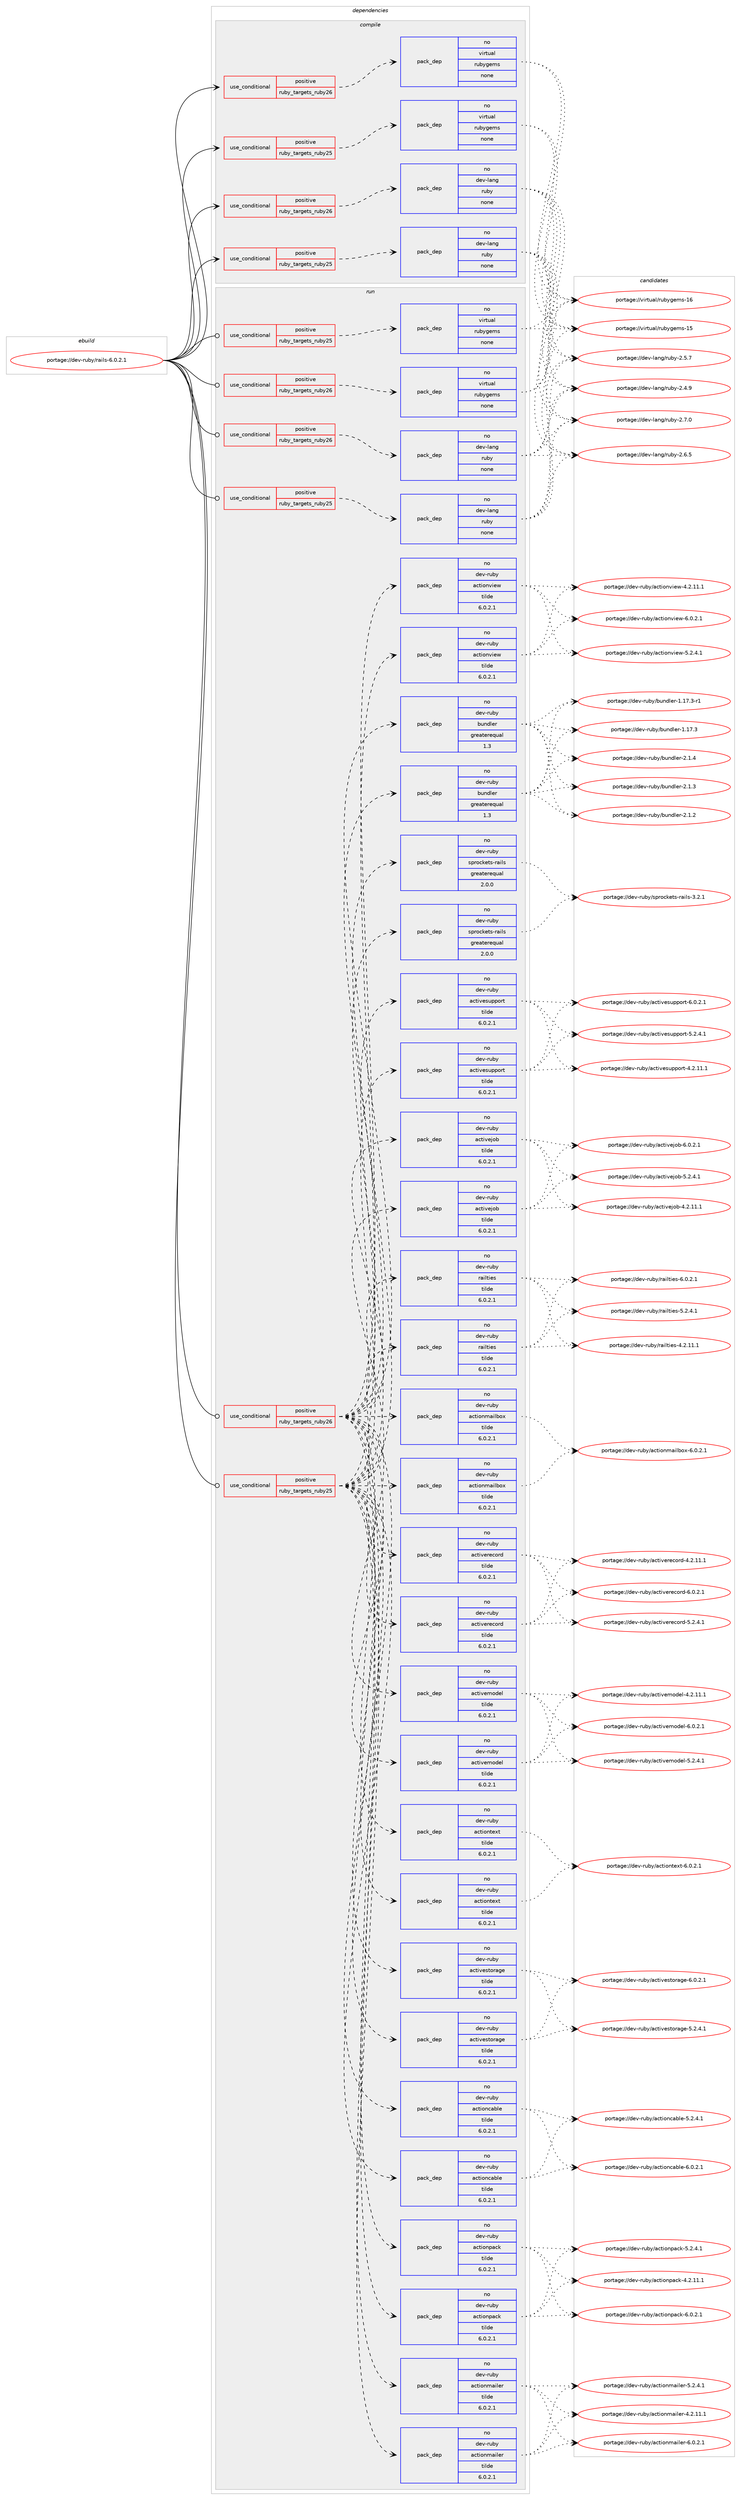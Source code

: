 digraph prolog {

# *************
# Graph options
# *************

newrank=true;
concentrate=true;
compound=true;
graph [rankdir=LR,fontname=Helvetica,fontsize=10,ranksep=1.5];#, ranksep=2.5, nodesep=0.2];
edge  [arrowhead=vee];
node  [fontname=Helvetica,fontsize=10];

# **********
# The ebuild
# **********

subgraph cluster_leftcol {
color=gray;
label=<<i>ebuild</i>>;
id [label="portage://dev-ruby/rails-6.0.2.1", color=red, width=4, href="../dev-ruby/rails-6.0.2.1.svg"];
}

# ****************
# The dependencies
# ****************

subgraph cluster_midcol {
color=gray;
label=<<i>dependencies</i>>;
subgraph cluster_compile {
fillcolor="#eeeeee";
style=filled;
label=<<i>compile</i>>;
subgraph cond77102 {
dependency336119 [label=<<TABLE BORDER="0" CELLBORDER="1" CELLSPACING="0" CELLPADDING="4"><TR><TD ROWSPAN="3" CELLPADDING="10">use_conditional</TD></TR><TR><TD>positive</TD></TR><TR><TD>ruby_targets_ruby25</TD></TR></TABLE>>, shape=none, color=red];
subgraph pack254270 {
dependency336120 [label=<<TABLE BORDER="0" CELLBORDER="1" CELLSPACING="0" CELLPADDING="4" WIDTH="220"><TR><TD ROWSPAN="6" CELLPADDING="30">pack_dep</TD></TR><TR><TD WIDTH="110">no</TD></TR><TR><TD>dev-lang</TD></TR><TR><TD>ruby</TD></TR><TR><TD>none</TD></TR><TR><TD></TD></TR></TABLE>>, shape=none, color=blue];
}
dependency336119:e -> dependency336120:w [weight=20,style="dashed",arrowhead="vee"];
}
id:e -> dependency336119:w [weight=20,style="solid",arrowhead="vee"];
subgraph cond77103 {
dependency336121 [label=<<TABLE BORDER="0" CELLBORDER="1" CELLSPACING="0" CELLPADDING="4"><TR><TD ROWSPAN="3" CELLPADDING="10">use_conditional</TD></TR><TR><TD>positive</TD></TR><TR><TD>ruby_targets_ruby25</TD></TR></TABLE>>, shape=none, color=red];
subgraph pack254271 {
dependency336122 [label=<<TABLE BORDER="0" CELLBORDER="1" CELLSPACING="0" CELLPADDING="4" WIDTH="220"><TR><TD ROWSPAN="6" CELLPADDING="30">pack_dep</TD></TR><TR><TD WIDTH="110">no</TD></TR><TR><TD>virtual</TD></TR><TR><TD>rubygems</TD></TR><TR><TD>none</TD></TR><TR><TD></TD></TR></TABLE>>, shape=none, color=blue];
}
dependency336121:e -> dependency336122:w [weight=20,style="dashed",arrowhead="vee"];
}
id:e -> dependency336121:w [weight=20,style="solid",arrowhead="vee"];
subgraph cond77104 {
dependency336123 [label=<<TABLE BORDER="0" CELLBORDER="1" CELLSPACING="0" CELLPADDING="4"><TR><TD ROWSPAN="3" CELLPADDING="10">use_conditional</TD></TR><TR><TD>positive</TD></TR><TR><TD>ruby_targets_ruby26</TD></TR></TABLE>>, shape=none, color=red];
subgraph pack254272 {
dependency336124 [label=<<TABLE BORDER="0" CELLBORDER="1" CELLSPACING="0" CELLPADDING="4" WIDTH="220"><TR><TD ROWSPAN="6" CELLPADDING="30">pack_dep</TD></TR><TR><TD WIDTH="110">no</TD></TR><TR><TD>dev-lang</TD></TR><TR><TD>ruby</TD></TR><TR><TD>none</TD></TR><TR><TD></TD></TR></TABLE>>, shape=none, color=blue];
}
dependency336123:e -> dependency336124:w [weight=20,style="dashed",arrowhead="vee"];
}
id:e -> dependency336123:w [weight=20,style="solid",arrowhead="vee"];
subgraph cond77105 {
dependency336125 [label=<<TABLE BORDER="0" CELLBORDER="1" CELLSPACING="0" CELLPADDING="4"><TR><TD ROWSPAN="3" CELLPADDING="10">use_conditional</TD></TR><TR><TD>positive</TD></TR><TR><TD>ruby_targets_ruby26</TD></TR></TABLE>>, shape=none, color=red];
subgraph pack254273 {
dependency336126 [label=<<TABLE BORDER="0" CELLBORDER="1" CELLSPACING="0" CELLPADDING="4" WIDTH="220"><TR><TD ROWSPAN="6" CELLPADDING="30">pack_dep</TD></TR><TR><TD WIDTH="110">no</TD></TR><TR><TD>virtual</TD></TR><TR><TD>rubygems</TD></TR><TR><TD>none</TD></TR><TR><TD></TD></TR></TABLE>>, shape=none, color=blue];
}
dependency336125:e -> dependency336126:w [weight=20,style="dashed",arrowhead="vee"];
}
id:e -> dependency336125:w [weight=20,style="solid",arrowhead="vee"];
}
subgraph cluster_compileandrun {
fillcolor="#eeeeee";
style=filled;
label=<<i>compile and run</i>>;
}
subgraph cluster_run {
fillcolor="#eeeeee";
style=filled;
label=<<i>run</i>>;
subgraph cond77106 {
dependency336127 [label=<<TABLE BORDER="0" CELLBORDER="1" CELLSPACING="0" CELLPADDING="4"><TR><TD ROWSPAN="3" CELLPADDING="10">use_conditional</TD></TR><TR><TD>positive</TD></TR><TR><TD>ruby_targets_ruby25</TD></TR></TABLE>>, shape=none, color=red];
subgraph pack254274 {
dependency336128 [label=<<TABLE BORDER="0" CELLBORDER="1" CELLSPACING="0" CELLPADDING="4" WIDTH="220"><TR><TD ROWSPAN="6" CELLPADDING="30">pack_dep</TD></TR><TR><TD WIDTH="110">no</TD></TR><TR><TD>dev-lang</TD></TR><TR><TD>ruby</TD></TR><TR><TD>none</TD></TR><TR><TD></TD></TR></TABLE>>, shape=none, color=blue];
}
dependency336127:e -> dependency336128:w [weight=20,style="dashed",arrowhead="vee"];
}
id:e -> dependency336127:w [weight=20,style="solid",arrowhead="odot"];
subgraph cond77107 {
dependency336129 [label=<<TABLE BORDER="0" CELLBORDER="1" CELLSPACING="0" CELLPADDING="4"><TR><TD ROWSPAN="3" CELLPADDING="10">use_conditional</TD></TR><TR><TD>positive</TD></TR><TR><TD>ruby_targets_ruby25</TD></TR></TABLE>>, shape=none, color=red];
subgraph pack254275 {
dependency336130 [label=<<TABLE BORDER="0" CELLBORDER="1" CELLSPACING="0" CELLPADDING="4" WIDTH="220"><TR><TD ROWSPAN="6" CELLPADDING="30">pack_dep</TD></TR><TR><TD WIDTH="110">no</TD></TR><TR><TD>dev-ruby</TD></TR><TR><TD>actioncable</TD></TR><TR><TD>tilde</TD></TR><TR><TD>6.0.2.1</TD></TR></TABLE>>, shape=none, color=blue];
}
dependency336129:e -> dependency336130:w [weight=20,style="dashed",arrowhead="vee"];
subgraph pack254276 {
dependency336131 [label=<<TABLE BORDER="0" CELLBORDER="1" CELLSPACING="0" CELLPADDING="4" WIDTH="220"><TR><TD ROWSPAN="6" CELLPADDING="30">pack_dep</TD></TR><TR><TD WIDTH="110">no</TD></TR><TR><TD>dev-ruby</TD></TR><TR><TD>actionmailbox</TD></TR><TR><TD>tilde</TD></TR><TR><TD>6.0.2.1</TD></TR></TABLE>>, shape=none, color=blue];
}
dependency336129:e -> dependency336131:w [weight=20,style="dashed",arrowhead="vee"];
subgraph pack254277 {
dependency336132 [label=<<TABLE BORDER="0" CELLBORDER="1" CELLSPACING="0" CELLPADDING="4" WIDTH="220"><TR><TD ROWSPAN="6" CELLPADDING="30">pack_dep</TD></TR><TR><TD WIDTH="110">no</TD></TR><TR><TD>dev-ruby</TD></TR><TR><TD>actionmailer</TD></TR><TR><TD>tilde</TD></TR><TR><TD>6.0.2.1</TD></TR></TABLE>>, shape=none, color=blue];
}
dependency336129:e -> dependency336132:w [weight=20,style="dashed",arrowhead="vee"];
subgraph pack254278 {
dependency336133 [label=<<TABLE BORDER="0" CELLBORDER="1" CELLSPACING="0" CELLPADDING="4" WIDTH="220"><TR><TD ROWSPAN="6" CELLPADDING="30">pack_dep</TD></TR><TR><TD WIDTH="110">no</TD></TR><TR><TD>dev-ruby</TD></TR><TR><TD>actionpack</TD></TR><TR><TD>tilde</TD></TR><TR><TD>6.0.2.1</TD></TR></TABLE>>, shape=none, color=blue];
}
dependency336129:e -> dependency336133:w [weight=20,style="dashed",arrowhead="vee"];
subgraph pack254279 {
dependency336134 [label=<<TABLE BORDER="0" CELLBORDER="1" CELLSPACING="0" CELLPADDING="4" WIDTH="220"><TR><TD ROWSPAN="6" CELLPADDING="30">pack_dep</TD></TR><TR><TD WIDTH="110">no</TD></TR><TR><TD>dev-ruby</TD></TR><TR><TD>actiontext</TD></TR><TR><TD>tilde</TD></TR><TR><TD>6.0.2.1</TD></TR></TABLE>>, shape=none, color=blue];
}
dependency336129:e -> dependency336134:w [weight=20,style="dashed",arrowhead="vee"];
subgraph pack254280 {
dependency336135 [label=<<TABLE BORDER="0" CELLBORDER="1" CELLSPACING="0" CELLPADDING="4" WIDTH="220"><TR><TD ROWSPAN="6" CELLPADDING="30">pack_dep</TD></TR><TR><TD WIDTH="110">no</TD></TR><TR><TD>dev-ruby</TD></TR><TR><TD>actionview</TD></TR><TR><TD>tilde</TD></TR><TR><TD>6.0.2.1</TD></TR></TABLE>>, shape=none, color=blue];
}
dependency336129:e -> dependency336135:w [weight=20,style="dashed",arrowhead="vee"];
subgraph pack254281 {
dependency336136 [label=<<TABLE BORDER="0" CELLBORDER="1" CELLSPACING="0" CELLPADDING="4" WIDTH="220"><TR><TD ROWSPAN="6" CELLPADDING="30">pack_dep</TD></TR><TR><TD WIDTH="110">no</TD></TR><TR><TD>dev-ruby</TD></TR><TR><TD>activejob</TD></TR><TR><TD>tilde</TD></TR><TR><TD>6.0.2.1</TD></TR></TABLE>>, shape=none, color=blue];
}
dependency336129:e -> dependency336136:w [weight=20,style="dashed",arrowhead="vee"];
subgraph pack254282 {
dependency336137 [label=<<TABLE BORDER="0" CELLBORDER="1" CELLSPACING="0" CELLPADDING="4" WIDTH="220"><TR><TD ROWSPAN="6" CELLPADDING="30">pack_dep</TD></TR><TR><TD WIDTH="110">no</TD></TR><TR><TD>dev-ruby</TD></TR><TR><TD>activemodel</TD></TR><TR><TD>tilde</TD></TR><TR><TD>6.0.2.1</TD></TR></TABLE>>, shape=none, color=blue];
}
dependency336129:e -> dependency336137:w [weight=20,style="dashed",arrowhead="vee"];
subgraph pack254283 {
dependency336138 [label=<<TABLE BORDER="0" CELLBORDER="1" CELLSPACING="0" CELLPADDING="4" WIDTH="220"><TR><TD ROWSPAN="6" CELLPADDING="30">pack_dep</TD></TR><TR><TD WIDTH="110">no</TD></TR><TR><TD>dev-ruby</TD></TR><TR><TD>activerecord</TD></TR><TR><TD>tilde</TD></TR><TR><TD>6.0.2.1</TD></TR></TABLE>>, shape=none, color=blue];
}
dependency336129:e -> dependency336138:w [weight=20,style="dashed",arrowhead="vee"];
subgraph pack254284 {
dependency336139 [label=<<TABLE BORDER="0" CELLBORDER="1" CELLSPACING="0" CELLPADDING="4" WIDTH="220"><TR><TD ROWSPAN="6" CELLPADDING="30">pack_dep</TD></TR><TR><TD WIDTH="110">no</TD></TR><TR><TD>dev-ruby</TD></TR><TR><TD>activestorage</TD></TR><TR><TD>tilde</TD></TR><TR><TD>6.0.2.1</TD></TR></TABLE>>, shape=none, color=blue];
}
dependency336129:e -> dependency336139:w [weight=20,style="dashed",arrowhead="vee"];
subgraph pack254285 {
dependency336140 [label=<<TABLE BORDER="0" CELLBORDER="1" CELLSPACING="0" CELLPADDING="4" WIDTH="220"><TR><TD ROWSPAN="6" CELLPADDING="30">pack_dep</TD></TR><TR><TD WIDTH="110">no</TD></TR><TR><TD>dev-ruby</TD></TR><TR><TD>activesupport</TD></TR><TR><TD>tilde</TD></TR><TR><TD>6.0.2.1</TD></TR></TABLE>>, shape=none, color=blue];
}
dependency336129:e -> dependency336140:w [weight=20,style="dashed",arrowhead="vee"];
subgraph pack254286 {
dependency336141 [label=<<TABLE BORDER="0" CELLBORDER="1" CELLSPACING="0" CELLPADDING="4" WIDTH="220"><TR><TD ROWSPAN="6" CELLPADDING="30">pack_dep</TD></TR><TR><TD WIDTH="110">no</TD></TR><TR><TD>dev-ruby</TD></TR><TR><TD>railties</TD></TR><TR><TD>tilde</TD></TR><TR><TD>6.0.2.1</TD></TR></TABLE>>, shape=none, color=blue];
}
dependency336129:e -> dependency336141:w [weight=20,style="dashed",arrowhead="vee"];
subgraph pack254287 {
dependency336142 [label=<<TABLE BORDER="0" CELLBORDER="1" CELLSPACING="0" CELLPADDING="4" WIDTH="220"><TR><TD ROWSPAN="6" CELLPADDING="30">pack_dep</TD></TR><TR><TD WIDTH="110">no</TD></TR><TR><TD>dev-ruby</TD></TR><TR><TD>bundler</TD></TR><TR><TD>greaterequal</TD></TR><TR><TD>1.3</TD></TR></TABLE>>, shape=none, color=blue];
}
dependency336129:e -> dependency336142:w [weight=20,style="dashed",arrowhead="vee"];
subgraph pack254288 {
dependency336143 [label=<<TABLE BORDER="0" CELLBORDER="1" CELLSPACING="0" CELLPADDING="4" WIDTH="220"><TR><TD ROWSPAN="6" CELLPADDING="30">pack_dep</TD></TR><TR><TD WIDTH="110">no</TD></TR><TR><TD>dev-ruby</TD></TR><TR><TD>sprockets-rails</TD></TR><TR><TD>greaterequal</TD></TR><TR><TD>2.0.0</TD></TR></TABLE>>, shape=none, color=blue];
}
dependency336129:e -> dependency336143:w [weight=20,style="dashed",arrowhead="vee"];
}
id:e -> dependency336129:w [weight=20,style="solid",arrowhead="odot"];
subgraph cond77108 {
dependency336144 [label=<<TABLE BORDER="0" CELLBORDER="1" CELLSPACING="0" CELLPADDING="4"><TR><TD ROWSPAN="3" CELLPADDING="10">use_conditional</TD></TR><TR><TD>positive</TD></TR><TR><TD>ruby_targets_ruby25</TD></TR></TABLE>>, shape=none, color=red];
subgraph pack254289 {
dependency336145 [label=<<TABLE BORDER="0" CELLBORDER="1" CELLSPACING="0" CELLPADDING="4" WIDTH="220"><TR><TD ROWSPAN="6" CELLPADDING="30">pack_dep</TD></TR><TR><TD WIDTH="110">no</TD></TR><TR><TD>virtual</TD></TR><TR><TD>rubygems</TD></TR><TR><TD>none</TD></TR><TR><TD></TD></TR></TABLE>>, shape=none, color=blue];
}
dependency336144:e -> dependency336145:w [weight=20,style="dashed",arrowhead="vee"];
}
id:e -> dependency336144:w [weight=20,style="solid",arrowhead="odot"];
subgraph cond77109 {
dependency336146 [label=<<TABLE BORDER="0" CELLBORDER="1" CELLSPACING="0" CELLPADDING="4"><TR><TD ROWSPAN="3" CELLPADDING="10">use_conditional</TD></TR><TR><TD>positive</TD></TR><TR><TD>ruby_targets_ruby26</TD></TR></TABLE>>, shape=none, color=red];
subgraph pack254290 {
dependency336147 [label=<<TABLE BORDER="0" CELLBORDER="1" CELLSPACING="0" CELLPADDING="4" WIDTH="220"><TR><TD ROWSPAN="6" CELLPADDING="30">pack_dep</TD></TR><TR><TD WIDTH="110">no</TD></TR><TR><TD>dev-lang</TD></TR><TR><TD>ruby</TD></TR><TR><TD>none</TD></TR><TR><TD></TD></TR></TABLE>>, shape=none, color=blue];
}
dependency336146:e -> dependency336147:w [weight=20,style="dashed",arrowhead="vee"];
}
id:e -> dependency336146:w [weight=20,style="solid",arrowhead="odot"];
subgraph cond77110 {
dependency336148 [label=<<TABLE BORDER="0" CELLBORDER="1" CELLSPACING="0" CELLPADDING="4"><TR><TD ROWSPAN="3" CELLPADDING="10">use_conditional</TD></TR><TR><TD>positive</TD></TR><TR><TD>ruby_targets_ruby26</TD></TR></TABLE>>, shape=none, color=red];
subgraph pack254291 {
dependency336149 [label=<<TABLE BORDER="0" CELLBORDER="1" CELLSPACING="0" CELLPADDING="4" WIDTH="220"><TR><TD ROWSPAN="6" CELLPADDING="30">pack_dep</TD></TR><TR><TD WIDTH="110">no</TD></TR><TR><TD>dev-ruby</TD></TR><TR><TD>actioncable</TD></TR><TR><TD>tilde</TD></TR><TR><TD>6.0.2.1</TD></TR></TABLE>>, shape=none, color=blue];
}
dependency336148:e -> dependency336149:w [weight=20,style="dashed",arrowhead="vee"];
subgraph pack254292 {
dependency336150 [label=<<TABLE BORDER="0" CELLBORDER="1" CELLSPACING="0" CELLPADDING="4" WIDTH="220"><TR><TD ROWSPAN="6" CELLPADDING="30">pack_dep</TD></TR><TR><TD WIDTH="110">no</TD></TR><TR><TD>dev-ruby</TD></TR><TR><TD>actionmailbox</TD></TR><TR><TD>tilde</TD></TR><TR><TD>6.0.2.1</TD></TR></TABLE>>, shape=none, color=blue];
}
dependency336148:e -> dependency336150:w [weight=20,style="dashed",arrowhead="vee"];
subgraph pack254293 {
dependency336151 [label=<<TABLE BORDER="0" CELLBORDER="1" CELLSPACING="0" CELLPADDING="4" WIDTH="220"><TR><TD ROWSPAN="6" CELLPADDING="30">pack_dep</TD></TR><TR><TD WIDTH="110">no</TD></TR><TR><TD>dev-ruby</TD></TR><TR><TD>actionmailer</TD></TR><TR><TD>tilde</TD></TR><TR><TD>6.0.2.1</TD></TR></TABLE>>, shape=none, color=blue];
}
dependency336148:e -> dependency336151:w [weight=20,style="dashed",arrowhead="vee"];
subgraph pack254294 {
dependency336152 [label=<<TABLE BORDER="0" CELLBORDER="1" CELLSPACING="0" CELLPADDING="4" WIDTH="220"><TR><TD ROWSPAN="6" CELLPADDING="30">pack_dep</TD></TR><TR><TD WIDTH="110">no</TD></TR><TR><TD>dev-ruby</TD></TR><TR><TD>actionpack</TD></TR><TR><TD>tilde</TD></TR><TR><TD>6.0.2.1</TD></TR></TABLE>>, shape=none, color=blue];
}
dependency336148:e -> dependency336152:w [weight=20,style="dashed",arrowhead="vee"];
subgraph pack254295 {
dependency336153 [label=<<TABLE BORDER="0" CELLBORDER="1" CELLSPACING="0" CELLPADDING="4" WIDTH="220"><TR><TD ROWSPAN="6" CELLPADDING="30">pack_dep</TD></TR><TR><TD WIDTH="110">no</TD></TR><TR><TD>dev-ruby</TD></TR><TR><TD>actiontext</TD></TR><TR><TD>tilde</TD></TR><TR><TD>6.0.2.1</TD></TR></TABLE>>, shape=none, color=blue];
}
dependency336148:e -> dependency336153:w [weight=20,style="dashed",arrowhead="vee"];
subgraph pack254296 {
dependency336154 [label=<<TABLE BORDER="0" CELLBORDER="1" CELLSPACING="0" CELLPADDING="4" WIDTH="220"><TR><TD ROWSPAN="6" CELLPADDING="30">pack_dep</TD></TR><TR><TD WIDTH="110">no</TD></TR><TR><TD>dev-ruby</TD></TR><TR><TD>actionview</TD></TR><TR><TD>tilde</TD></TR><TR><TD>6.0.2.1</TD></TR></TABLE>>, shape=none, color=blue];
}
dependency336148:e -> dependency336154:w [weight=20,style="dashed",arrowhead="vee"];
subgraph pack254297 {
dependency336155 [label=<<TABLE BORDER="0" CELLBORDER="1" CELLSPACING="0" CELLPADDING="4" WIDTH="220"><TR><TD ROWSPAN="6" CELLPADDING="30">pack_dep</TD></TR><TR><TD WIDTH="110">no</TD></TR><TR><TD>dev-ruby</TD></TR><TR><TD>activejob</TD></TR><TR><TD>tilde</TD></TR><TR><TD>6.0.2.1</TD></TR></TABLE>>, shape=none, color=blue];
}
dependency336148:e -> dependency336155:w [weight=20,style="dashed",arrowhead="vee"];
subgraph pack254298 {
dependency336156 [label=<<TABLE BORDER="0" CELLBORDER="1" CELLSPACING="0" CELLPADDING="4" WIDTH="220"><TR><TD ROWSPAN="6" CELLPADDING="30">pack_dep</TD></TR><TR><TD WIDTH="110">no</TD></TR><TR><TD>dev-ruby</TD></TR><TR><TD>activemodel</TD></TR><TR><TD>tilde</TD></TR><TR><TD>6.0.2.1</TD></TR></TABLE>>, shape=none, color=blue];
}
dependency336148:e -> dependency336156:w [weight=20,style="dashed",arrowhead="vee"];
subgraph pack254299 {
dependency336157 [label=<<TABLE BORDER="0" CELLBORDER="1" CELLSPACING="0" CELLPADDING="4" WIDTH="220"><TR><TD ROWSPAN="6" CELLPADDING="30">pack_dep</TD></TR><TR><TD WIDTH="110">no</TD></TR><TR><TD>dev-ruby</TD></TR><TR><TD>activerecord</TD></TR><TR><TD>tilde</TD></TR><TR><TD>6.0.2.1</TD></TR></TABLE>>, shape=none, color=blue];
}
dependency336148:e -> dependency336157:w [weight=20,style="dashed",arrowhead="vee"];
subgraph pack254300 {
dependency336158 [label=<<TABLE BORDER="0" CELLBORDER="1" CELLSPACING="0" CELLPADDING="4" WIDTH="220"><TR><TD ROWSPAN="6" CELLPADDING="30">pack_dep</TD></TR><TR><TD WIDTH="110">no</TD></TR><TR><TD>dev-ruby</TD></TR><TR><TD>activestorage</TD></TR><TR><TD>tilde</TD></TR><TR><TD>6.0.2.1</TD></TR></TABLE>>, shape=none, color=blue];
}
dependency336148:e -> dependency336158:w [weight=20,style="dashed",arrowhead="vee"];
subgraph pack254301 {
dependency336159 [label=<<TABLE BORDER="0" CELLBORDER="1" CELLSPACING="0" CELLPADDING="4" WIDTH="220"><TR><TD ROWSPAN="6" CELLPADDING="30">pack_dep</TD></TR><TR><TD WIDTH="110">no</TD></TR><TR><TD>dev-ruby</TD></TR><TR><TD>activesupport</TD></TR><TR><TD>tilde</TD></TR><TR><TD>6.0.2.1</TD></TR></TABLE>>, shape=none, color=blue];
}
dependency336148:e -> dependency336159:w [weight=20,style="dashed",arrowhead="vee"];
subgraph pack254302 {
dependency336160 [label=<<TABLE BORDER="0" CELLBORDER="1" CELLSPACING="0" CELLPADDING="4" WIDTH="220"><TR><TD ROWSPAN="6" CELLPADDING="30">pack_dep</TD></TR><TR><TD WIDTH="110">no</TD></TR><TR><TD>dev-ruby</TD></TR><TR><TD>railties</TD></TR><TR><TD>tilde</TD></TR><TR><TD>6.0.2.1</TD></TR></TABLE>>, shape=none, color=blue];
}
dependency336148:e -> dependency336160:w [weight=20,style="dashed",arrowhead="vee"];
subgraph pack254303 {
dependency336161 [label=<<TABLE BORDER="0" CELLBORDER="1" CELLSPACING="0" CELLPADDING="4" WIDTH="220"><TR><TD ROWSPAN="6" CELLPADDING="30">pack_dep</TD></TR><TR><TD WIDTH="110">no</TD></TR><TR><TD>dev-ruby</TD></TR><TR><TD>bundler</TD></TR><TR><TD>greaterequal</TD></TR><TR><TD>1.3</TD></TR></TABLE>>, shape=none, color=blue];
}
dependency336148:e -> dependency336161:w [weight=20,style="dashed",arrowhead="vee"];
subgraph pack254304 {
dependency336162 [label=<<TABLE BORDER="0" CELLBORDER="1" CELLSPACING="0" CELLPADDING="4" WIDTH="220"><TR><TD ROWSPAN="6" CELLPADDING="30">pack_dep</TD></TR><TR><TD WIDTH="110">no</TD></TR><TR><TD>dev-ruby</TD></TR><TR><TD>sprockets-rails</TD></TR><TR><TD>greaterequal</TD></TR><TR><TD>2.0.0</TD></TR></TABLE>>, shape=none, color=blue];
}
dependency336148:e -> dependency336162:w [weight=20,style="dashed",arrowhead="vee"];
}
id:e -> dependency336148:w [weight=20,style="solid",arrowhead="odot"];
subgraph cond77111 {
dependency336163 [label=<<TABLE BORDER="0" CELLBORDER="1" CELLSPACING="0" CELLPADDING="4"><TR><TD ROWSPAN="3" CELLPADDING="10">use_conditional</TD></TR><TR><TD>positive</TD></TR><TR><TD>ruby_targets_ruby26</TD></TR></TABLE>>, shape=none, color=red];
subgraph pack254305 {
dependency336164 [label=<<TABLE BORDER="0" CELLBORDER="1" CELLSPACING="0" CELLPADDING="4" WIDTH="220"><TR><TD ROWSPAN="6" CELLPADDING="30">pack_dep</TD></TR><TR><TD WIDTH="110">no</TD></TR><TR><TD>virtual</TD></TR><TR><TD>rubygems</TD></TR><TR><TD>none</TD></TR><TR><TD></TD></TR></TABLE>>, shape=none, color=blue];
}
dependency336163:e -> dependency336164:w [weight=20,style="dashed",arrowhead="vee"];
}
id:e -> dependency336163:w [weight=20,style="solid",arrowhead="odot"];
}
}

# **************
# The candidates
# **************

subgraph cluster_choices {
rank=same;
color=gray;
label=<<i>candidates</i>>;

subgraph choice254270 {
color=black;
nodesep=1;
choice10010111845108971101034711411798121455046554648 [label="portage://dev-lang/ruby-2.7.0", color=red, width=4,href="../dev-lang/ruby-2.7.0.svg"];
choice10010111845108971101034711411798121455046544653 [label="portage://dev-lang/ruby-2.6.5", color=red, width=4,href="../dev-lang/ruby-2.6.5.svg"];
choice10010111845108971101034711411798121455046534655 [label="portage://dev-lang/ruby-2.5.7", color=red, width=4,href="../dev-lang/ruby-2.5.7.svg"];
choice10010111845108971101034711411798121455046524657 [label="portage://dev-lang/ruby-2.4.9", color=red, width=4,href="../dev-lang/ruby-2.4.9.svg"];
dependency336120:e -> choice10010111845108971101034711411798121455046554648:w [style=dotted,weight="100"];
dependency336120:e -> choice10010111845108971101034711411798121455046544653:w [style=dotted,weight="100"];
dependency336120:e -> choice10010111845108971101034711411798121455046534655:w [style=dotted,weight="100"];
dependency336120:e -> choice10010111845108971101034711411798121455046524657:w [style=dotted,weight="100"];
}
subgraph choice254271 {
color=black;
nodesep=1;
choice118105114116117971084711411798121103101109115454954 [label="portage://virtual/rubygems-16", color=red, width=4,href="../virtual/rubygems-16.svg"];
choice118105114116117971084711411798121103101109115454953 [label="portage://virtual/rubygems-15", color=red, width=4,href="../virtual/rubygems-15.svg"];
dependency336122:e -> choice118105114116117971084711411798121103101109115454954:w [style=dotted,weight="100"];
dependency336122:e -> choice118105114116117971084711411798121103101109115454953:w [style=dotted,weight="100"];
}
subgraph choice254272 {
color=black;
nodesep=1;
choice10010111845108971101034711411798121455046554648 [label="portage://dev-lang/ruby-2.7.0", color=red, width=4,href="../dev-lang/ruby-2.7.0.svg"];
choice10010111845108971101034711411798121455046544653 [label="portage://dev-lang/ruby-2.6.5", color=red, width=4,href="../dev-lang/ruby-2.6.5.svg"];
choice10010111845108971101034711411798121455046534655 [label="portage://dev-lang/ruby-2.5.7", color=red, width=4,href="../dev-lang/ruby-2.5.7.svg"];
choice10010111845108971101034711411798121455046524657 [label="portage://dev-lang/ruby-2.4.9", color=red, width=4,href="../dev-lang/ruby-2.4.9.svg"];
dependency336124:e -> choice10010111845108971101034711411798121455046554648:w [style=dotted,weight="100"];
dependency336124:e -> choice10010111845108971101034711411798121455046544653:w [style=dotted,weight="100"];
dependency336124:e -> choice10010111845108971101034711411798121455046534655:w [style=dotted,weight="100"];
dependency336124:e -> choice10010111845108971101034711411798121455046524657:w [style=dotted,weight="100"];
}
subgraph choice254273 {
color=black;
nodesep=1;
choice118105114116117971084711411798121103101109115454954 [label="portage://virtual/rubygems-16", color=red, width=4,href="../virtual/rubygems-16.svg"];
choice118105114116117971084711411798121103101109115454953 [label="portage://virtual/rubygems-15", color=red, width=4,href="../virtual/rubygems-15.svg"];
dependency336126:e -> choice118105114116117971084711411798121103101109115454954:w [style=dotted,weight="100"];
dependency336126:e -> choice118105114116117971084711411798121103101109115454953:w [style=dotted,weight="100"];
}
subgraph choice254274 {
color=black;
nodesep=1;
choice10010111845108971101034711411798121455046554648 [label="portage://dev-lang/ruby-2.7.0", color=red, width=4,href="../dev-lang/ruby-2.7.0.svg"];
choice10010111845108971101034711411798121455046544653 [label="portage://dev-lang/ruby-2.6.5", color=red, width=4,href="../dev-lang/ruby-2.6.5.svg"];
choice10010111845108971101034711411798121455046534655 [label="portage://dev-lang/ruby-2.5.7", color=red, width=4,href="../dev-lang/ruby-2.5.7.svg"];
choice10010111845108971101034711411798121455046524657 [label="portage://dev-lang/ruby-2.4.9", color=red, width=4,href="../dev-lang/ruby-2.4.9.svg"];
dependency336128:e -> choice10010111845108971101034711411798121455046554648:w [style=dotted,weight="100"];
dependency336128:e -> choice10010111845108971101034711411798121455046544653:w [style=dotted,weight="100"];
dependency336128:e -> choice10010111845108971101034711411798121455046534655:w [style=dotted,weight="100"];
dependency336128:e -> choice10010111845108971101034711411798121455046524657:w [style=dotted,weight="100"];
}
subgraph choice254275 {
color=black;
nodesep=1;
choice10010111845114117981214797991161051111109997981081014554464846504649 [label="portage://dev-ruby/actioncable-6.0.2.1", color=red, width=4,href="../dev-ruby/actioncable-6.0.2.1.svg"];
choice10010111845114117981214797991161051111109997981081014553465046524649 [label="portage://dev-ruby/actioncable-5.2.4.1", color=red, width=4,href="../dev-ruby/actioncable-5.2.4.1.svg"];
dependency336130:e -> choice10010111845114117981214797991161051111109997981081014554464846504649:w [style=dotted,weight="100"];
dependency336130:e -> choice10010111845114117981214797991161051111109997981081014553465046524649:w [style=dotted,weight="100"];
}
subgraph choice254276 {
color=black;
nodesep=1;
choice100101118451141179812147979911610511111010997105108981111204554464846504649 [label="portage://dev-ruby/actionmailbox-6.0.2.1", color=red, width=4,href="../dev-ruby/actionmailbox-6.0.2.1.svg"];
dependency336131:e -> choice100101118451141179812147979911610511111010997105108981111204554464846504649:w [style=dotted,weight="100"];
}
subgraph choice254277 {
color=black;
nodesep=1;
choice1001011184511411798121479799116105111110109971051081011144554464846504649 [label="portage://dev-ruby/actionmailer-6.0.2.1", color=red, width=4,href="../dev-ruby/actionmailer-6.0.2.1.svg"];
choice1001011184511411798121479799116105111110109971051081011144553465046524649 [label="portage://dev-ruby/actionmailer-5.2.4.1", color=red, width=4,href="../dev-ruby/actionmailer-5.2.4.1.svg"];
choice100101118451141179812147979911610511111010997105108101114455246504649494649 [label="portage://dev-ruby/actionmailer-4.2.11.1", color=red, width=4,href="../dev-ruby/actionmailer-4.2.11.1.svg"];
dependency336132:e -> choice1001011184511411798121479799116105111110109971051081011144554464846504649:w [style=dotted,weight="100"];
dependency336132:e -> choice1001011184511411798121479799116105111110109971051081011144553465046524649:w [style=dotted,weight="100"];
dependency336132:e -> choice100101118451141179812147979911610511111010997105108101114455246504649494649:w [style=dotted,weight="100"];
}
subgraph choice254278 {
color=black;
nodesep=1;
choice100101118451141179812147979911610511111011297991074554464846504649 [label="portage://dev-ruby/actionpack-6.0.2.1", color=red, width=4,href="../dev-ruby/actionpack-6.0.2.1.svg"];
choice100101118451141179812147979911610511111011297991074553465046524649 [label="portage://dev-ruby/actionpack-5.2.4.1", color=red, width=4,href="../dev-ruby/actionpack-5.2.4.1.svg"];
choice10010111845114117981214797991161051111101129799107455246504649494649 [label="portage://dev-ruby/actionpack-4.2.11.1", color=red, width=4,href="../dev-ruby/actionpack-4.2.11.1.svg"];
dependency336133:e -> choice100101118451141179812147979911610511111011297991074554464846504649:w [style=dotted,weight="100"];
dependency336133:e -> choice100101118451141179812147979911610511111011297991074553465046524649:w [style=dotted,weight="100"];
dependency336133:e -> choice10010111845114117981214797991161051111101129799107455246504649494649:w [style=dotted,weight="100"];
}
subgraph choice254279 {
color=black;
nodesep=1;
choice10010111845114117981214797991161051111101161011201164554464846504649 [label="portage://dev-ruby/actiontext-6.0.2.1", color=red, width=4,href="../dev-ruby/actiontext-6.0.2.1.svg"];
dependency336134:e -> choice10010111845114117981214797991161051111101161011201164554464846504649:w [style=dotted,weight="100"];
}
subgraph choice254280 {
color=black;
nodesep=1;
choice10010111845114117981214797991161051111101181051011194554464846504649 [label="portage://dev-ruby/actionview-6.0.2.1", color=red, width=4,href="../dev-ruby/actionview-6.0.2.1.svg"];
choice10010111845114117981214797991161051111101181051011194553465046524649 [label="portage://dev-ruby/actionview-5.2.4.1", color=red, width=4,href="../dev-ruby/actionview-5.2.4.1.svg"];
choice1001011184511411798121479799116105111110118105101119455246504649494649 [label="portage://dev-ruby/actionview-4.2.11.1", color=red, width=4,href="../dev-ruby/actionview-4.2.11.1.svg"];
dependency336135:e -> choice10010111845114117981214797991161051111101181051011194554464846504649:w [style=dotted,weight="100"];
dependency336135:e -> choice10010111845114117981214797991161051111101181051011194553465046524649:w [style=dotted,weight="100"];
dependency336135:e -> choice1001011184511411798121479799116105111110118105101119455246504649494649:w [style=dotted,weight="100"];
}
subgraph choice254281 {
color=black;
nodesep=1;
choice1001011184511411798121479799116105118101106111984554464846504649 [label="portage://dev-ruby/activejob-6.0.2.1", color=red, width=4,href="../dev-ruby/activejob-6.0.2.1.svg"];
choice1001011184511411798121479799116105118101106111984553465046524649 [label="portage://dev-ruby/activejob-5.2.4.1", color=red, width=4,href="../dev-ruby/activejob-5.2.4.1.svg"];
choice100101118451141179812147979911610511810110611198455246504649494649 [label="portage://dev-ruby/activejob-4.2.11.1", color=red, width=4,href="../dev-ruby/activejob-4.2.11.1.svg"];
dependency336136:e -> choice1001011184511411798121479799116105118101106111984554464846504649:w [style=dotted,weight="100"];
dependency336136:e -> choice1001011184511411798121479799116105118101106111984553465046524649:w [style=dotted,weight="100"];
dependency336136:e -> choice100101118451141179812147979911610511810110611198455246504649494649:w [style=dotted,weight="100"];
}
subgraph choice254282 {
color=black;
nodesep=1;
choice10010111845114117981214797991161051181011091111001011084554464846504649 [label="portage://dev-ruby/activemodel-6.0.2.1", color=red, width=4,href="../dev-ruby/activemodel-6.0.2.1.svg"];
choice10010111845114117981214797991161051181011091111001011084553465046524649 [label="portage://dev-ruby/activemodel-5.2.4.1", color=red, width=4,href="../dev-ruby/activemodel-5.2.4.1.svg"];
choice1001011184511411798121479799116105118101109111100101108455246504649494649 [label="portage://dev-ruby/activemodel-4.2.11.1", color=red, width=4,href="../dev-ruby/activemodel-4.2.11.1.svg"];
dependency336137:e -> choice10010111845114117981214797991161051181011091111001011084554464846504649:w [style=dotted,weight="100"];
dependency336137:e -> choice10010111845114117981214797991161051181011091111001011084553465046524649:w [style=dotted,weight="100"];
dependency336137:e -> choice1001011184511411798121479799116105118101109111100101108455246504649494649:w [style=dotted,weight="100"];
}
subgraph choice254283 {
color=black;
nodesep=1;
choice1001011184511411798121479799116105118101114101991111141004554464846504649 [label="portage://dev-ruby/activerecord-6.0.2.1", color=red, width=4,href="../dev-ruby/activerecord-6.0.2.1.svg"];
choice1001011184511411798121479799116105118101114101991111141004553465046524649 [label="portage://dev-ruby/activerecord-5.2.4.1", color=red, width=4,href="../dev-ruby/activerecord-5.2.4.1.svg"];
choice100101118451141179812147979911610511810111410199111114100455246504649494649 [label="portage://dev-ruby/activerecord-4.2.11.1", color=red, width=4,href="../dev-ruby/activerecord-4.2.11.1.svg"];
dependency336138:e -> choice1001011184511411798121479799116105118101114101991111141004554464846504649:w [style=dotted,weight="100"];
dependency336138:e -> choice1001011184511411798121479799116105118101114101991111141004553465046524649:w [style=dotted,weight="100"];
dependency336138:e -> choice100101118451141179812147979911610511810111410199111114100455246504649494649:w [style=dotted,weight="100"];
}
subgraph choice254284 {
color=black;
nodesep=1;
choice1001011184511411798121479799116105118101115116111114971031014554464846504649 [label="portage://dev-ruby/activestorage-6.0.2.1", color=red, width=4,href="../dev-ruby/activestorage-6.0.2.1.svg"];
choice1001011184511411798121479799116105118101115116111114971031014553465046524649 [label="portage://dev-ruby/activestorage-5.2.4.1", color=red, width=4,href="../dev-ruby/activestorage-5.2.4.1.svg"];
dependency336139:e -> choice1001011184511411798121479799116105118101115116111114971031014554464846504649:w [style=dotted,weight="100"];
dependency336139:e -> choice1001011184511411798121479799116105118101115116111114971031014553465046524649:w [style=dotted,weight="100"];
}
subgraph choice254285 {
color=black;
nodesep=1;
choice10010111845114117981214797991161051181011151171121121111141164554464846504649 [label="portage://dev-ruby/activesupport-6.0.2.1", color=red, width=4,href="../dev-ruby/activesupport-6.0.2.1.svg"];
choice10010111845114117981214797991161051181011151171121121111141164553465046524649 [label="portage://dev-ruby/activesupport-5.2.4.1", color=red, width=4,href="../dev-ruby/activesupport-5.2.4.1.svg"];
choice1001011184511411798121479799116105118101115117112112111114116455246504649494649 [label="portage://dev-ruby/activesupport-4.2.11.1", color=red, width=4,href="../dev-ruby/activesupport-4.2.11.1.svg"];
dependency336140:e -> choice10010111845114117981214797991161051181011151171121121111141164554464846504649:w [style=dotted,weight="100"];
dependency336140:e -> choice10010111845114117981214797991161051181011151171121121111141164553465046524649:w [style=dotted,weight="100"];
dependency336140:e -> choice1001011184511411798121479799116105118101115117112112111114116455246504649494649:w [style=dotted,weight="100"];
}
subgraph choice254286 {
color=black;
nodesep=1;
choice100101118451141179812147114971051081161051011154554464846504649 [label="portage://dev-ruby/railties-6.0.2.1", color=red, width=4,href="../dev-ruby/railties-6.0.2.1.svg"];
choice100101118451141179812147114971051081161051011154553465046524649 [label="portage://dev-ruby/railties-5.2.4.1", color=red, width=4,href="../dev-ruby/railties-5.2.4.1.svg"];
choice10010111845114117981214711497105108116105101115455246504649494649 [label="portage://dev-ruby/railties-4.2.11.1", color=red, width=4,href="../dev-ruby/railties-4.2.11.1.svg"];
dependency336141:e -> choice100101118451141179812147114971051081161051011154554464846504649:w [style=dotted,weight="100"];
dependency336141:e -> choice100101118451141179812147114971051081161051011154553465046524649:w [style=dotted,weight="100"];
dependency336141:e -> choice10010111845114117981214711497105108116105101115455246504649494649:w [style=dotted,weight="100"];
}
subgraph choice254287 {
color=black;
nodesep=1;
choice10010111845114117981214798117110100108101114455046494652 [label="portage://dev-ruby/bundler-2.1.4", color=red, width=4,href="../dev-ruby/bundler-2.1.4.svg"];
choice10010111845114117981214798117110100108101114455046494651 [label="portage://dev-ruby/bundler-2.1.3", color=red, width=4,href="../dev-ruby/bundler-2.1.3.svg"];
choice10010111845114117981214798117110100108101114455046494650 [label="portage://dev-ruby/bundler-2.1.2", color=red, width=4,href="../dev-ruby/bundler-2.1.2.svg"];
choice10010111845114117981214798117110100108101114454946495546514511449 [label="portage://dev-ruby/bundler-1.17.3-r1", color=red, width=4,href="../dev-ruby/bundler-1.17.3-r1.svg"];
choice1001011184511411798121479811711010010810111445494649554651 [label="portage://dev-ruby/bundler-1.17.3", color=red, width=4,href="../dev-ruby/bundler-1.17.3.svg"];
dependency336142:e -> choice10010111845114117981214798117110100108101114455046494652:w [style=dotted,weight="100"];
dependency336142:e -> choice10010111845114117981214798117110100108101114455046494651:w [style=dotted,weight="100"];
dependency336142:e -> choice10010111845114117981214798117110100108101114455046494650:w [style=dotted,weight="100"];
dependency336142:e -> choice10010111845114117981214798117110100108101114454946495546514511449:w [style=dotted,weight="100"];
dependency336142:e -> choice1001011184511411798121479811711010010810111445494649554651:w [style=dotted,weight="100"];
}
subgraph choice254288 {
color=black;
nodesep=1;
choice100101118451141179812147115112114111991071011161154511497105108115455146504649 [label="portage://dev-ruby/sprockets-rails-3.2.1", color=red, width=4,href="../dev-ruby/sprockets-rails-3.2.1.svg"];
dependency336143:e -> choice100101118451141179812147115112114111991071011161154511497105108115455146504649:w [style=dotted,weight="100"];
}
subgraph choice254289 {
color=black;
nodesep=1;
choice118105114116117971084711411798121103101109115454954 [label="portage://virtual/rubygems-16", color=red, width=4,href="../virtual/rubygems-16.svg"];
choice118105114116117971084711411798121103101109115454953 [label="portage://virtual/rubygems-15", color=red, width=4,href="../virtual/rubygems-15.svg"];
dependency336145:e -> choice118105114116117971084711411798121103101109115454954:w [style=dotted,weight="100"];
dependency336145:e -> choice118105114116117971084711411798121103101109115454953:w [style=dotted,weight="100"];
}
subgraph choice254290 {
color=black;
nodesep=1;
choice10010111845108971101034711411798121455046554648 [label="portage://dev-lang/ruby-2.7.0", color=red, width=4,href="../dev-lang/ruby-2.7.0.svg"];
choice10010111845108971101034711411798121455046544653 [label="portage://dev-lang/ruby-2.6.5", color=red, width=4,href="../dev-lang/ruby-2.6.5.svg"];
choice10010111845108971101034711411798121455046534655 [label="portage://dev-lang/ruby-2.5.7", color=red, width=4,href="../dev-lang/ruby-2.5.7.svg"];
choice10010111845108971101034711411798121455046524657 [label="portage://dev-lang/ruby-2.4.9", color=red, width=4,href="../dev-lang/ruby-2.4.9.svg"];
dependency336147:e -> choice10010111845108971101034711411798121455046554648:w [style=dotted,weight="100"];
dependency336147:e -> choice10010111845108971101034711411798121455046544653:w [style=dotted,weight="100"];
dependency336147:e -> choice10010111845108971101034711411798121455046534655:w [style=dotted,weight="100"];
dependency336147:e -> choice10010111845108971101034711411798121455046524657:w [style=dotted,weight="100"];
}
subgraph choice254291 {
color=black;
nodesep=1;
choice10010111845114117981214797991161051111109997981081014554464846504649 [label="portage://dev-ruby/actioncable-6.0.2.1", color=red, width=4,href="../dev-ruby/actioncable-6.0.2.1.svg"];
choice10010111845114117981214797991161051111109997981081014553465046524649 [label="portage://dev-ruby/actioncable-5.2.4.1", color=red, width=4,href="../dev-ruby/actioncable-5.2.4.1.svg"];
dependency336149:e -> choice10010111845114117981214797991161051111109997981081014554464846504649:w [style=dotted,weight="100"];
dependency336149:e -> choice10010111845114117981214797991161051111109997981081014553465046524649:w [style=dotted,weight="100"];
}
subgraph choice254292 {
color=black;
nodesep=1;
choice100101118451141179812147979911610511111010997105108981111204554464846504649 [label="portage://dev-ruby/actionmailbox-6.0.2.1", color=red, width=4,href="../dev-ruby/actionmailbox-6.0.2.1.svg"];
dependency336150:e -> choice100101118451141179812147979911610511111010997105108981111204554464846504649:w [style=dotted,weight="100"];
}
subgraph choice254293 {
color=black;
nodesep=1;
choice1001011184511411798121479799116105111110109971051081011144554464846504649 [label="portage://dev-ruby/actionmailer-6.0.2.1", color=red, width=4,href="../dev-ruby/actionmailer-6.0.2.1.svg"];
choice1001011184511411798121479799116105111110109971051081011144553465046524649 [label="portage://dev-ruby/actionmailer-5.2.4.1", color=red, width=4,href="../dev-ruby/actionmailer-5.2.4.1.svg"];
choice100101118451141179812147979911610511111010997105108101114455246504649494649 [label="portage://dev-ruby/actionmailer-4.2.11.1", color=red, width=4,href="../dev-ruby/actionmailer-4.2.11.1.svg"];
dependency336151:e -> choice1001011184511411798121479799116105111110109971051081011144554464846504649:w [style=dotted,weight="100"];
dependency336151:e -> choice1001011184511411798121479799116105111110109971051081011144553465046524649:w [style=dotted,weight="100"];
dependency336151:e -> choice100101118451141179812147979911610511111010997105108101114455246504649494649:w [style=dotted,weight="100"];
}
subgraph choice254294 {
color=black;
nodesep=1;
choice100101118451141179812147979911610511111011297991074554464846504649 [label="portage://dev-ruby/actionpack-6.0.2.1", color=red, width=4,href="../dev-ruby/actionpack-6.0.2.1.svg"];
choice100101118451141179812147979911610511111011297991074553465046524649 [label="portage://dev-ruby/actionpack-5.2.4.1", color=red, width=4,href="../dev-ruby/actionpack-5.2.4.1.svg"];
choice10010111845114117981214797991161051111101129799107455246504649494649 [label="portage://dev-ruby/actionpack-4.2.11.1", color=red, width=4,href="../dev-ruby/actionpack-4.2.11.1.svg"];
dependency336152:e -> choice100101118451141179812147979911610511111011297991074554464846504649:w [style=dotted,weight="100"];
dependency336152:e -> choice100101118451141179812147979911610511111011297991074553465046524649:w [style=dotted,weight="100"];
dependency336152:e -> choice10010111845114117981214797991161051111101129799107455246504649494649:w [style=dotted,weight="100"];
}
subgraph choice254295 {
color=black;
nodesep=1;
choice10010111845114117981214797991161051111101161011201164554464846504649 [label="portage://dev-ruby/actiontext-6.0.2.1", color=red, width=4,href="../dev-ruby/actiontext-6.0.2.1.svg"];
dependency336153:e -> choice10010111845114117981214797991161051111101161011201164554464846504649:w [style=dotted,weight="100"];
}
subgraph choice254296 {
color=black;
nodesep=1;
choice10010111845114117981214797991161051111101181051011194554464846504649 [label="portage://dev-ruby/actionview-6.0.2.1", color=red, width=4,href="../dev-ruby/actionview-6.0.2.1.svg"];
choice10010111845114117981214797991161051111101181051011194553465046524649 [label="portage://dev-ruby/actionview-5.2.4.1", color=red, width=4,href="../dev-ruby/actionview-5.2.4.1.svg"];
choice1001011184511411798121479799116105111110118105101119455246504649494649 [label="portage://dev-ruby/actionview-4.2.11.1", color=red, width=4,href="../dev-ruby/actionview-4.2.11.1.svg"];
dependency336154:e -> choice10010111845114117981214797991161051111101181051011194554464846504649:w [style=dotted,weight="100"];
dependency336154:e -> choice10010111845114117981214797991161051111101181051011194553465046524649:w [style=dotted,weight="100"];
dependency336154:e -> choice1001011184511411798121479799116105111110118105101119455246504649494649:w [style=dotted,weight="100"];
}
subgraph choice254297 {
color=black;
nodesep=1;
choice1001011184511411798121479799116105118101106111984554464846504649 [label="portage://dev-ruby/activejob-6.0.2.1", color=red, width=4,href="../dev-ruby/activejob-6.0.2.1.svg"];
choice1001011184511411798121479799116105118101106111984553465046524649 [label="portage://dev-ruby/activejob-5.2.4.1", color=red, width=4,href="../dev-ruby/activejob-5.2.4.1.svg"];
choice100101118451141179812147979911610511810110611198455246504649494649 [label="portage://dev-ruby/activejob-4.2.11.1", color=red, width=4,href="../dev-ruby/activejob-4.2.11.1.svg"];
dependency336155:e -> choice1001011184511411798121479799116105118101106111984554464846504649:w [style=dotted,weight="100"];
dependency336155:e -> choice1001011184511411798121479799116105118101106111984553465046524649:w [style=dotted,weight="100"];
dependency336155:e -> choice100101118451141179812147979911610511810110611198455246504649494649:w [style=dotted,weight="100"];
}
subgraph choice254298 {
color=black;
nodesep=1;
choice10010111845114117981214797991161051181011091111001011084554464846504649 [label="portage://dev-ruby/activemodel-6.0.2.1", color=red, width=4,href="../dev-ruby/activemodel-6.0.2.1.svg"];
choice10010111845114117981214797991161051181011091111001011084553465046524649 [label="portage://dev-ruby/activemodel-5.2.4.1", color=red, width=4,href="../dev-ruby/activemodel-5.2.4.1.svg"];
choice1001011184511411798121479799116105118101109111100101108455246504649494649 [label="portage://dev-ruby/activemodel-4.2.11.1", color=red, width=4,href="../dev-ruby/activemodel-4.2.11.1.svg"];
dependency336156:e -> choice10010111845114117981214797991161051181011091111001011084554464846504649:w [style=dotted,weight="100"];
dependency336156:e -> choice10010111845114117981214797991161051181011091111001011084553465046524649:w [style=dotted,weight="100"];
dependency336156:e -> choice1001011184511411798121479799116105118101109111100101108455246504649494649:w [style=dotted,weight="100"];
}
subgraph choice254299 {
color=black;
nodesep=1;
choice1001011184511411798121479799116105118101114101991111141004554464846504649 [label="portage://dev-ruby/activerecord-6.0.2.1", color=red, width=4,href="../dev-ruby/activerecord-6.0.2.1.svg"];
choice1001011184511411798121479799116105118101114101991111141004553465046524649 [label="portage://dev-ruby/activerecord-5.2.4.1", color=red, width=4,href="../dev-ruby/activerecord-5.2.4.1.svg"];
choice100101118451141179812147979911610511810111410199111114100455246504649494649 [label="portage://dev-ruby/activerecord-4.2.11.1", color=red, width=4,href="../dev-ruby/activerecord-4.2.11.1.svg"];
dependency336157:e -> choice1001011184511411798121479799116105118101114101991111141004554464846504649:w [style=dotted,weight="100"];
dependency336157:e -> choice1001011184511411798121479799116105118101114101991111141004553465046524649:w [style=dotted,weight="100"];
dependency336157:e -> choice100101118451141179812147979911610511810111410199111114100455246504649494649:w [style=dotted,weight="100"];
}
subgraph choice254300 {
color=black;
nodesep=1;
choice1001011184511411798121479799116105118101115116111114971031014554464846504649 [label="portage://dev-ruby/activestorage-6.0.2.1", color=red, width=4,href="../dev-ruby/activestorage-6.0.2.1.svg"];
choice1001011184511411798121479799116105118101115116111114971031014553465046524649 [label="portage://dev-ruby/activestorage-5.2.4.1", color=red, width=4,href="../dev-ruby/activestorage-5.2.4.1.svg"];
dependency336158:e -> choice1001011184511411798121479799116105118101115116111114971031014554464846504649:w [style=dotted,weight="100"];
dependency336158:e -> choice1001011184511411798121479799116105118101115116111114971031014553465046524649:w [style=dotted,weight="100"];
}
subgraph choice254301 {
color=black;
nodesep=1;
choice10010111845114117981214797991161051181011151171121121111141164554464846504649 [label="portage://dev-ruby/activesupport-6.0.2.1", color=red, width=4,href="../dev-ruby/activesupport-6.0.2.1.svg"];
choice10010111845114117981214797991161051181011151171121121111141164553465046524649 [label="portage://dev-ruby/activesupport-5.2.4.1", color=red, width=4,href="../dev-ruby/activesupport-5.2.4.1.svg"];
choice1001011184511411798121479799116105118101115117112112111114116455246504649494649 [label="portage://dev-ruby/activesupport-4.2.11.1", color=red, width=4,href="../dev-ruby/activesupport-4.2.11.1.svg"];
dependency336159:e -> choice10010111845114117981214797991161051181011151171121121111141164554464846504649:w [style=dotted,weight="100"];
dependency336159:e -> choice10010111845114117981214797991161051181011151171121121111141164553465046524649:w [style=dotted,weight="100"];
dependency336159:e -> choice1001011184511411798121479799116105118101115117112112111114116455246504649494649:w [style=dotted,weight="100"];
}
subgraph choice254302 {
color=black;
nodesep=1;
choice100101118451141179812147114971051081161051011154554464846504649 [label="portage://dev-ruby/railties-6.0.2.1", color=red, width=4,href="../dev-ruby/railties-6.0.2.1.svg"];
choice100101118451141179812147114971051081161051011154553465046524649 [label="portage://dev-ruby/railties-5.2.4.1", color=red, width=4,href="../dev-ruby/railties-5.2.4.1.svg"];
choice10010111845114117981214711497105108116105101115455246504649494649 [label="portage://dev-ruby/railties-4.2.11.1", color=red, width=4,href="../dev-ruby/railties-4.2.11.1.svg"];
dependency336160:e -> choice100101118451141179812147114971051081161051011154554464846504649:w [style=dotted,weight="100"];
dependency336160:e -> choice100101118451141179812147114971051081161051011154553465046524649:w [style=dotted,weight="100"];
dependency336160:e -> choice10010111845114117981214711497105108116105101115455246504649494649:w [style=dotted,weight="100"];
}
subgraph choice254303 {
color=black;
nodesep=1;
choice10010111845114117981214798117110100108101114455046494652 [label="portage://dev-ruby/bundler-2.1.4", color=red, width=4,href="../dev-ruby/bundler-2.1.4.svg"];
choice10010111845114117981214798117110100108101114455046494651 [label="portage://dev-ruby/bundler-2.1.3", color=red, width=4,href="../dev-ruby/bundler-2.1.3.svg"];
choice10010111845114117981214798117110100108101114455046494650 [label="portage://dev-ruby/bundler-2.1.2", color=red, width=4,href="../dev-ruby/bundler-2.1.2.svg"];
choice10010111845114117981214798117110100108101114454946495546514511449 [label="portage://dev-ruby/bundler-1.17.3-r1", color=red, width=4,href="../dev-ruby/bundler-1.17.3-r1.svg"];
choice1001011184511411798121479811711010010810111445494649554651 [label="portage://dev-ruby/bundler-1.17.3", color=red, width=4,href="../dev-ruby/bundler-1.17.3.svg"];
dependency336161:e -> choice10010111845114117981214798117110100108101114455046494652:w [style=dotted,weight="100"];
dependency336161:e -> choice10010111845114117981214798117110100108101114455046494651:w [style=dotted,weight="100"];
dependency336161:e -> choice10010111845114117981214798117110100108101114455046494650:w [style=dotted,weight="100"];
dependency336161:e -> choice10010111845114117981214798117110100108101114454946495546514511449:w [style=dotted,weight="100"];
dependency336161:e -> choice1001011184511411798121479811711010010810111445494649554651:w [style=dotted,weight="100"];
}
subgraph choice254304 {
color=black;
nodesep=1;
choice100101118451141179812147115112114111991071011161154511497105108115455146504649 [label="portage://dev-ruby/sprockets-rails-3.2.1", color=red, width=4,href="../dev-ruby/sprockets-rails-3.2.1.svg"];
dependency336162:e -> choice100101118451141179812147115112114111991071011161154511497105108115455146504649:w [style=dotted,weight="100"];
}
subgraph choice254305 {
color=black;
nodesep=1;
choice118105114116117971084711411798121103101109115454954 [label="portage://virtual/rubygems-16", color=red, width=4,href="../virtual/rubygems-16.svg"];
choice118105114116117971084711411798121103101109115454953 [label="portage://virtual/rubygems-15", color=red, width=4,href="../virtual/rubygems-15.svg"];
dependency336164:e -> choice118105114116117971084711411798121103101109115454954:w [style=dotted,weight="100"];
dependency336164:e -> choice118105114116117971084711411798121103101109115454953:w [style=dotted,weight="100"];
}
}

}
